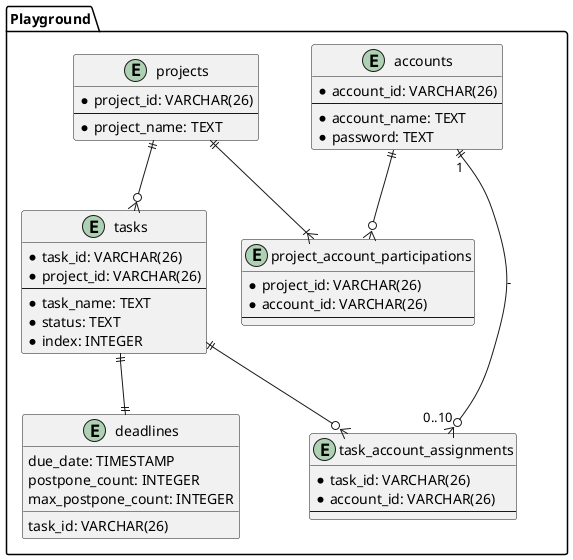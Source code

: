 @startuml
package "Playground" {
  entity accounts {
    * account_id: VARCHAR(26)
    --
    * account_name: TEXT
    * password: TEXT
  }

  entity projects {
    * project_id: VARCHAR(26)
    --
    * project_name: TEXT
  }

  entity project_account_participations {
    * project_id: VARCHAR(26)
    * account_id: VARCHAR(26)
    --
  }

  accounts ||--o{ project_account_participations
  projects ||--|{ project_account_participations

  entity tasks {
    * task_id: VARCHAR(26)
    * project_id: VARCHAR(26)
    --
    * task_name: TEXT
    * status: TEXT
    * index: INTEGER
  }

  projects ||--o{ tasks

  entity task_account_assignments {
    * task_id: VARCHAR(26)
    * account_id: VARCHAR(26)
    --
  }

  accounts ||--o{ task_account_assignments: "1" - "0..10"
  tasks ||--o{ task_account_assignments

  entity deadlines {
    task_id: VARCHAR(26)
    due_date: TIMESTAMP
    postpone_count: INTEGER
    max_postpone_count: INTEGER
  }

  tasks ||--|| deadlines
}
@enduml
